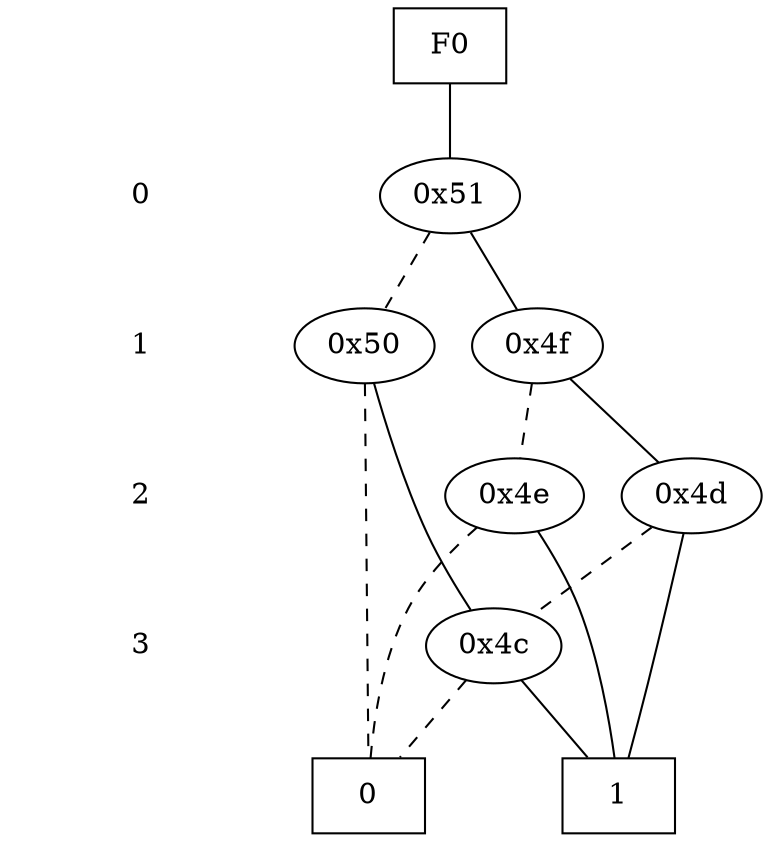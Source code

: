 digraph "DD" {
size = "7.5,10"
center = true;
edge [dir = none];
{ node [shape = plaintext];
  edge [style = invis];
  "CONST NODES" [style = invis];
" 0 " -> " 1 " -> " 2 " -> " 3 " -> "CONST NODES"; 
}
{ rank = same; node [shape = box]; edge [style = invis];
"F0"; }
{ rank = same; " 0 ";
"0x51";
}
{ rank = same; " 1 ";
"0x4f";
"0x50";
}
{ rank = same; " 2 ";
"0x4e";
"0x4d";
}
{ rank = same; " 3 ";
"0x4c";
}
{ rank = same; "CONST NODES";
{ node [shape = box]; "0x40";
"0x3f";
}
}
"F0" -> "0x51" [style = solid];
"0x51" -> "0x4f";
"0x51" -> "0x50" [style = dashed];
"0x4f" -> "0x4d";
"0x4f" -> "0x4e" [style = dashed];
"0x50" -> "0x4c";
"0x50" -> "0x40" [style = dashed];
"0x4e" -> "0x3f";
"0x4e" -> "0x40" [style = dashed];
"0x4d" -> "0x3f";
"0x4d" -> "0x4c" [style = dashed];
"0x4c" -> "0x3f";
"0x4c" -> "0x40" [style = dashed];
"0x40" [label = "0"];
"0x3f" [label = "1"];
}
